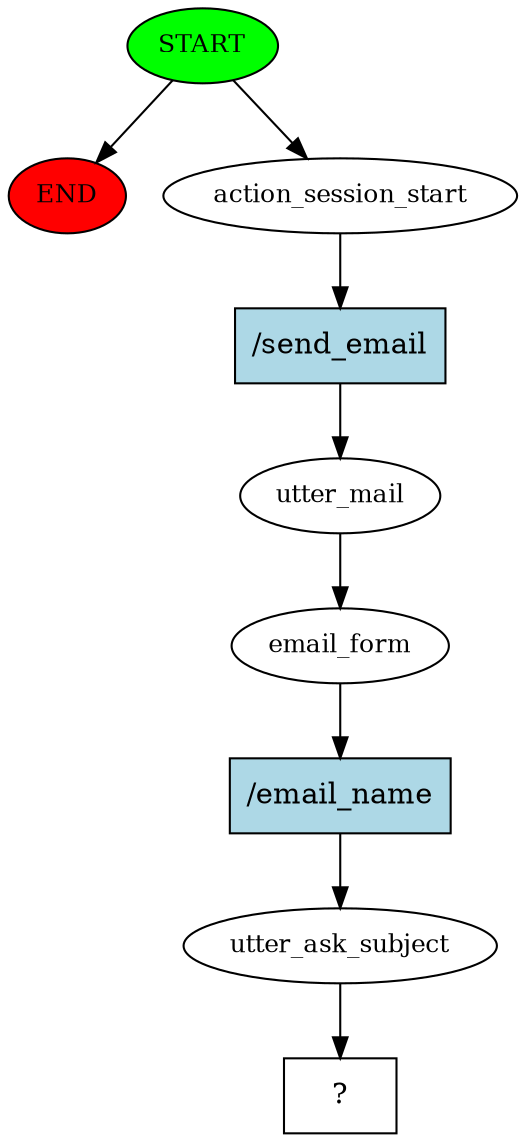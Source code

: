 digraph  {
0 [class="start active", fillcolor=green, fontsize=12, label=START, style=filled];
"-1" [class=end, fillcolor=red, fontsize=12, label=END, style=filled];
1 [class=active, fontsize=12, label=action_session_start];
2 [class=active, fontsize=12, label=utter_mail];
3 [class=active, fontsize=12, label=email_form];
4 [class=active, fontsize=12, label=utter_ask_subject];
5 [class="intent dashed active", label="  ?  ", shape=rect];
6 [class="intent active", fillcolor=lightblue, label="/send_email", shape=rect, style=filled];
7 [class="intent active", fillcolor=lightblue, label="/email_name", shape=rect, style=filled];
0 -> "-1"  [class="", key=NONE, label=""];
0 -> 1  [class=active, key=NONE, label=""];
1 -> 6  [class=active, key=0];
2 -> 3  [class=active, key=NONE, label=""];
3 -> 7  [class=active, key=0];
4 -> 5  [class=active, key=NONE, label=""];
6 -> 2  [class=active, key=0];
7 -> 4  [class=active, key=0];
}
